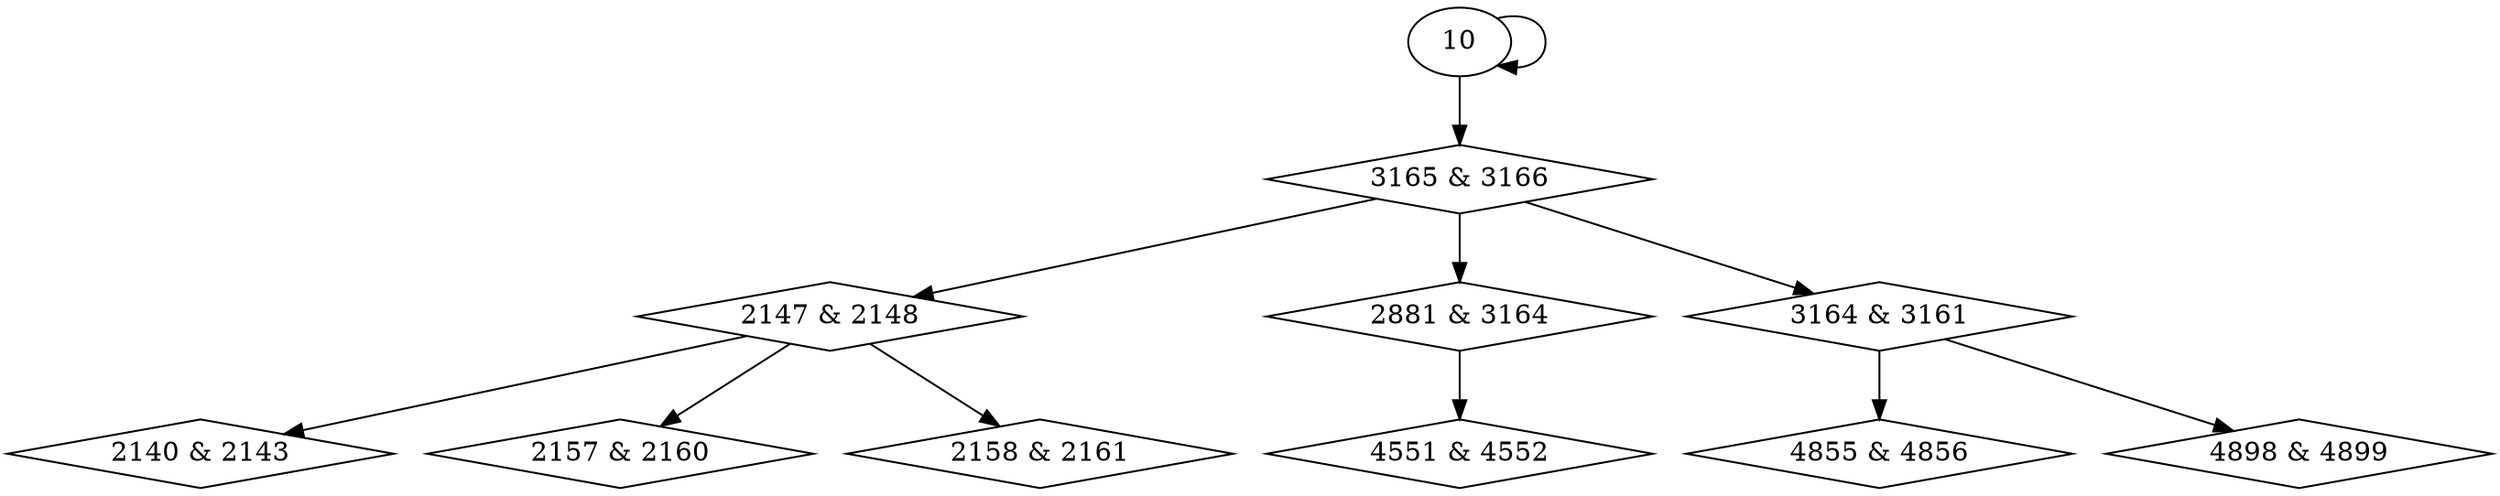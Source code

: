 digraph {
0 [label = "2140 & 2143", shape = diamond];
1 [label = "2147 & 2148", shape = diamond];
2 [label = "2157 & 2160", shape = diamond];
3 [label = "2158 & 2161", shape = diamond];
4 [label = "2881 & 3164", shape = diamond];
5 [label = "3164 & 3161", shape = diamond];
6 [label = "3165 & 3166", shape = diamond];
7 [label = "4551 & 4552", shape = diamond];
8 [label = "4855 & 4856", shape = diamond];
9 [label = "4898 & 4899", shape = diamond];
1 -> 0;
6 -> 1;
1 -> 2;
1 -> 3;
6 -> 4;
6 -> 5;
10 -> 6;
4 -> 7;
5 -> 8;
5 -> 9;
10 -> 10;
}
